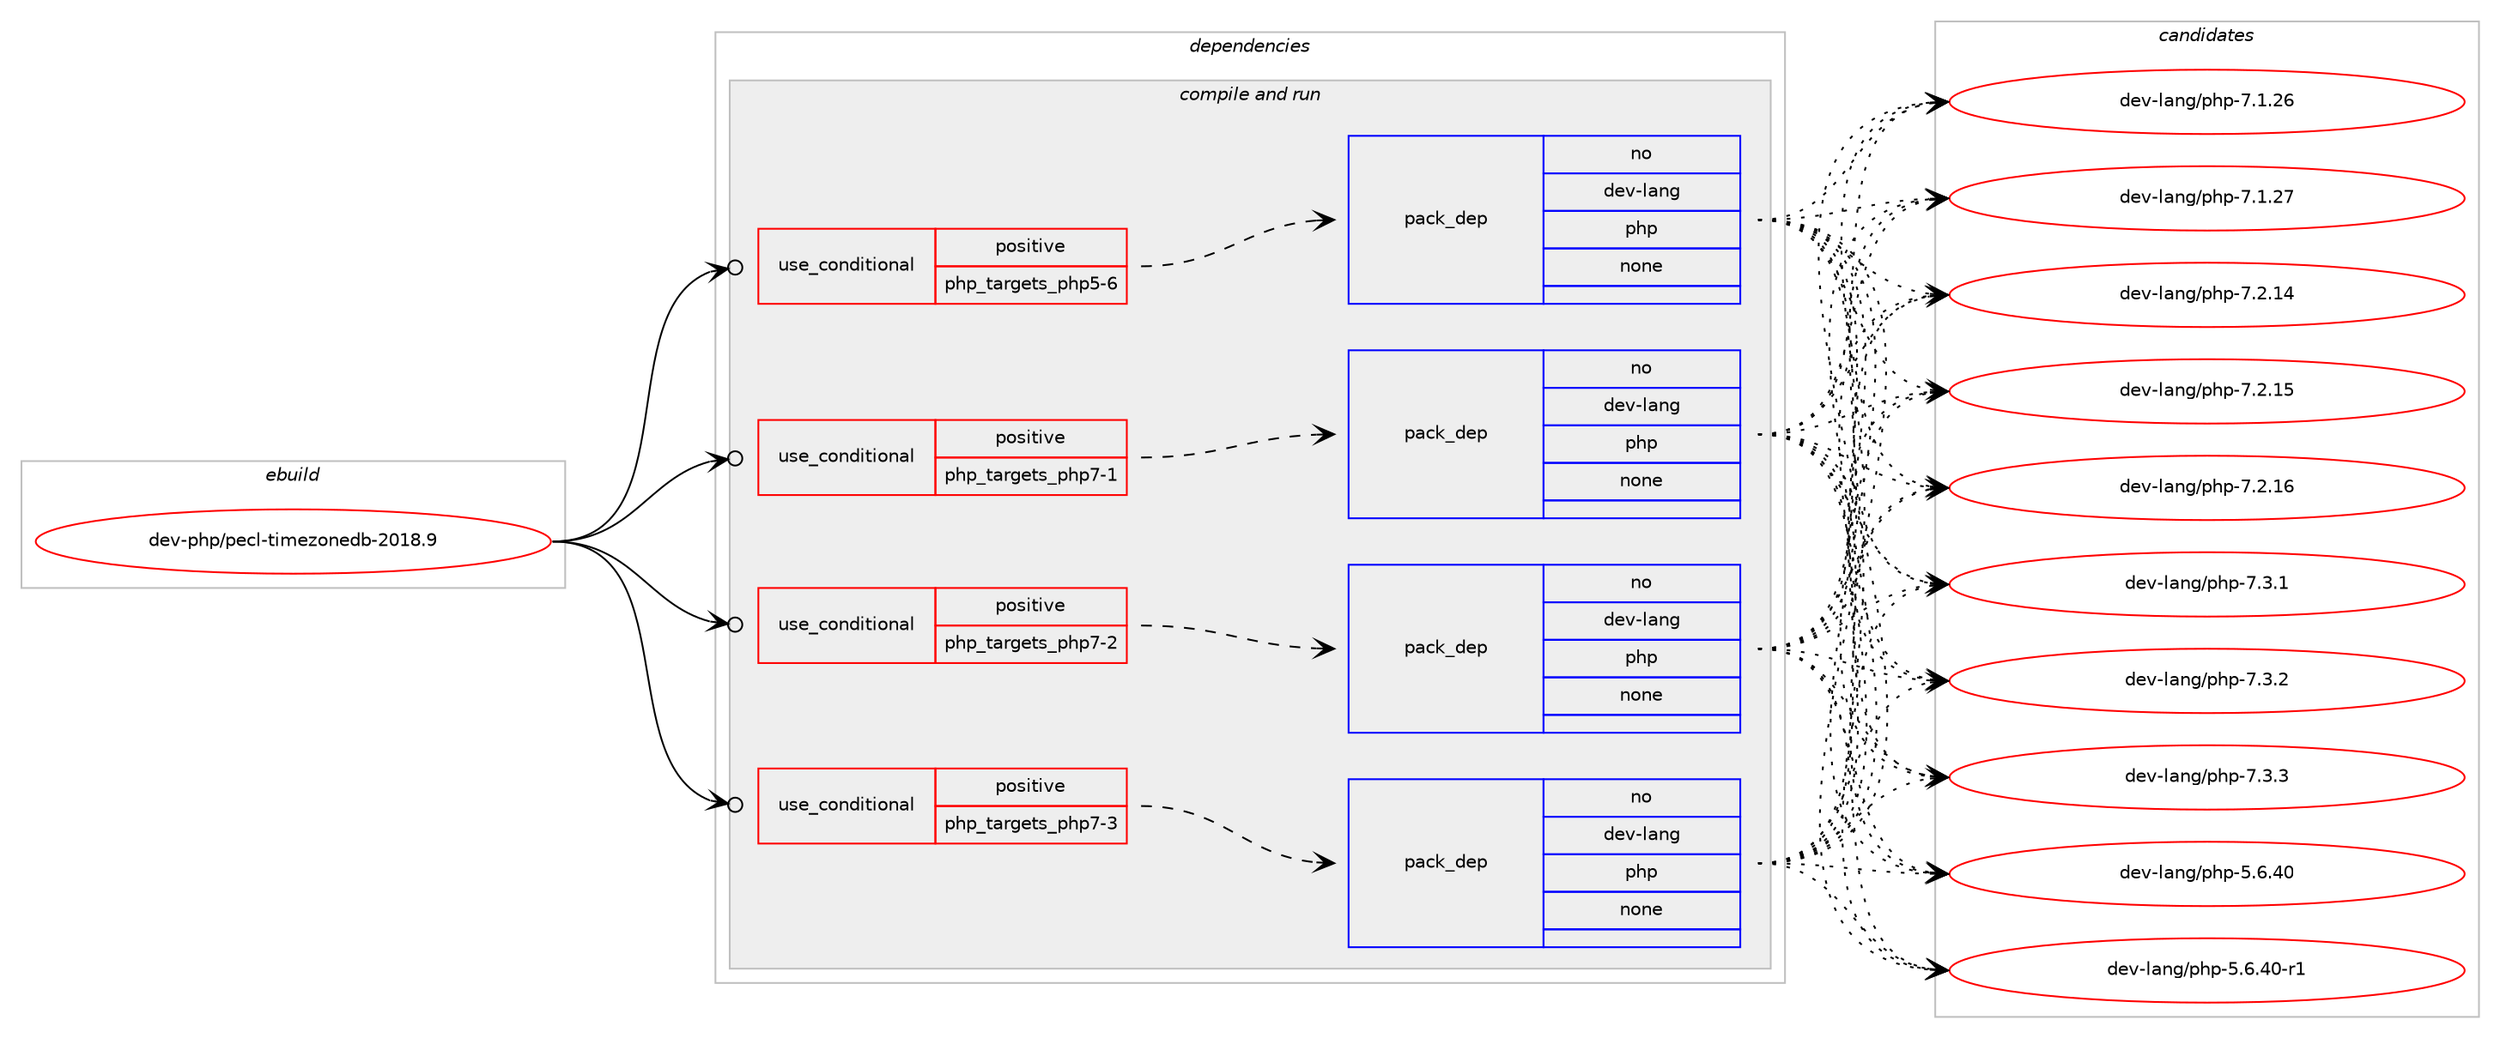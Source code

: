 digraph prolog {

# *************
# Graph options
# *************

newrank=true;
concentrate=true;
compound=true;
graph [rankdir=LR,fontname=Helvetica,fontsize=10,ranksep=1.5];#, ranksep=2.5, nodesep=0.2];
edge  [arrowhead=vee];
node  [fontname=Helvetica,fontsize=10];

# **********
# The ebuild
# **********

subgraph cluster_leftcol {
color=gray;
rank=same;
label=<<i>ebuild</i>>;
id [label="dev-php/pecl-timezonedb-2018.9", color=red, width=4, href="../dev-php/pecl-timezonedb-2018.9.svg"];
}

# ****************
# The dependencies
# ****************

subgraph cluster_midcol {
color=gray;
label=<<i>dependencies</i>>;
subgraph cluster_compile {
fillcolor="#eeeeee";
style=filled;
label=<<i>compile</i>>;
}
subgraph cluster_compileandrun {
fillcolor="#eeeeee";
style=filled;
label=<<i>compile and run</i>>;
subgraph cond369966 {
dependency1395492 [label=<<TABLE BORDER="0" CELLBORDER="1" CELLSPACING="0" CELLPADDING="4"><TR><TD ROWSPAN="3" CELLPADDING="10">use_conditional</TD></TR><TR><TD>positive</TD></TR><TR><TD>php_targets_php5-6</TD></TR></TABLE>>, shape=none, color=red];
subgraph pack1002332 {
dependency1395493 [label=<<TABLE BORDER="0" CELLBORDER="1" CELLSPACING="0" CELLPADDING="4" WIDTH="220"><TR><TD ROWSPAN="6" CELLPADDING="30">pack_dep</TD></TR><TR><TD WIDTH="110">no</TD></TR><TR><TD>dev-lang</TD></TR><TR><TD>php</TD></TR><TR><TD>none</TD></TR><TR><TD></TD></TR></TABLE>>, shape=none, color=blue];
}
dependency1395492:e -> dependency1395493:w [weight=20,style="dashed",arrowhead="vee"];
}
id:e -> dependency1395492:w [weight=20,style="solid",arrowhead="odotvee"];
subgraph cond369967 {
dependency1395494 [label=<<TABLE BORDER="0" CELLBORDER="1" CELLSPACING="0" CELLPADDING="4"><TR><TD ROWSPAN="3" CELLPADDING="10">use_conditional</TD></TR><TR><TD>positive</TD></TR><TR><TD>php_targets_php7-1</TD></TR></TABLE>>, shape=none, color=red];
subgraph pack1002333 {
dependency1395495 [label=<<TABLE BORDER="0" CELLBORDER="1" CELLSPACING="0" CELLPADDING="4" WIDTH="220"><TR><TD ROWSPAN="6" CELLPADDING="30">pack_dep</TD></TR><TR><TD WIDTH="110">no</TD></TR><TR><TD>dev-lang</TD></TR><TR><TD>php</TD></TR><TR><TD>none</TD></TR><TR><TD></TD></TR></TABLE>>, shape=none, color=blue];
}
dependency1395494:e -> dependency1395495:w [weight=20,style="dashed",arrowhead="vee"];
}
id:e -> dependency1395494:w [weight=20,style="solid",arrowhead="odotvee"];
subgraph cond369968 {
dependency1395496 [label=<<TABLE BORDER="0" CELLBORDER="1" CELLSPACING="0" CELLPADDING="4"><TR><TD ROWSPAN="3" CELLPADDING="10">use_conditional</TD></TR><TR><TD>positive</TD></TR><TR><TD>php_targets_php7-2</TD></TR></TABLE>>, shape=none, color=red];
subgraph pack1002334 {
dependency1395497 [label=<<TABLE BORDER="0" CELLBORDER="1" CELLSPACING="0" CELLPADDING="4" WIDTH="220"><TR><TD ROWSPAN="6" CELLPADDING="30">pack_dep</TD></TR><TR><TD WIDTH="110">no</TD></TR><TR><TD>dev-lang</TD></TR><TR><TD>php</TD></TR><TR><TD>none</TD></TR><TR><TD></TD></TR></TABLE>>, shape=none, color=blue];
}
dependency1395496:e -> dependency1395497:w [weight=20,style="dashed",arrowhead="vee"];
}
id:e -> dependency1395496:w [weight=20,style="solid",arrowhead="odotvee"];
subgraph cond369969 {
dependency1395498 [label=<<TABLE BORDER="0" CELLBORDER="1" CELLSPACING="0" CELLPADDING="4"><TR><TD ROWSPAN="3" CELLPADDING="10">use_conditional</TD></TR><TR><TD>positive</TD></TR><TR><TD>php_targets_php7-3</TD></TR></TABLE>>, shape=none, color=red];
subgraph pack1002335 {
dependency1395499 [label=<<TABLE BORDER="0" CELLBORDER="1" CELLSPACING="0" CELLPADDING="4" WIDTH="220"><TR><TD ROWSPAN="6" CELLPADDING="30">pack_dep</TD></TR><TR><TD WIDTH="110">no</TD></TR><TR><TD>dev-lang</TD></TR><TR><TD>php</TD></TR><TR><TD>none</TD></TR><TR><TD></TD></TR></TABLE>>, shape=none, color=blue];
}
dependency1395498:e -> dependency1395499:w [weight=20,style="dashed",arrowhead="vee"];
}
id:e -> dependency1395498:w [weight=20,style="solid",arrowhead="odotvee"];
}
subgraph cluster_run {
fillcolor="#eeeeee";
style=filled;
label=<<i>run</i>>;
}
}

# **************
# The candidates
# **************

subgraph cluster_choices {
rank=same;
color=gray;
label=<<i>candidates</i>>;

subgraph choice1002332 {
color=black;
nodesep=1;
choice10010111845108971101034711210411245534654465248 [label="dev-lang/php-5.6.40", color=red, width=4,href="../dev-lang/php-5.6.40.svg"];
choice100101118451089711010347112104112455346544652484511449 [label="dev-lang/php-5.6.40-r1", color=red, width=4,href="../dev-lang/php-5.6.40-r1.svg"];
choice10010111845108971101034711210411245554649465054 [label="dev-lang/php-7.1.26", color=red, width=4,href="../dev-lang/php-7.1.26.svg"];
choice10010111845108971101034711210411245554649465055 [label="dev-lang/php-7.1.27", color=red, width=4,href="../dev-lang/php-7.1.27.svg"];
choice10010111845108971101034711210411245554650464952 [label="dev-lang/php-7.2.14", color=red, width=4,href="../dev-lang/php-7.2.14.svg"];
choice10010111845108971101034711210411245554650464953 [label="dev-lang/php-7.2.15", color=red, width=4,href="../dev-lang/php-7.2.15.svg"];
choice10010111845108971101034711210411245554650464954 [label="dev-lang/php-7.2.16", color=red, width=4,href="../dev-lang/php-7.2.16.svg"];
choice100101118451089711010347112104112455546514649 [label="dev-lang/php-7.3.1", color=red, width=4,href="../dev-lang/php-7.3.1.svg"];
choice100101118451089711010347112104112455546514650 [label="dev-lang/php-7.3.2", color=red, width=4,href="../dev-lang/php-7.3.2.svg"];
choice100101118451089711010347112104112455546514651 [label="dev-lang/php-7.3.3", color=red, width=4,href="../dev-lang/php-7.3.3.svg"];
dependency1395493:e -> choice10010111845108971101034711210411245534654465248:w [style=dotted,weight="100"];
dependency1395493:e -> choice100101118451089711010347112104112455346544652484511449:w [style=dotted,weight="100"];
dependency1395493:e -> choice10010111845108971101034711210411245554649465054:w [style=dotted,weight="100"];
dependency1395493:e -> choice10010111845108971101034711210411245554649465055:w [style=dotted,weight="100"];
dependency1395493:e -> choice10010111845108971101034711210411245554650464952:w [style=dotted,weight="100"];
dependency1395493:e -> choice10010111845108971101034711210411245554650464953:w [style=dotted,weight="100"];
dependency1395493:e -> choice10010111845108971101034711210411245554650464954:w [style=dotted,weight="100"];
dependency1395493:e -> choice100101118451089711010347112104112455546514649:w [style=dotted,weight="100"];
dependency1395493:e -> choice100101118451089711010347112104112455546514650:w [style=dotted,weight="100"];
dependency1395493:e -> choice100101118451089711010347112104112455546514651:w [style=dotted,weight="100"];
}
subgraph choice1002333 {
color=black;
nodesep=1;
choice10010111845108971101034711210411245534654465248 [label="dev-lang/php-5.6.40", color=red, width=4,href="../dev-lang/php-5.6.40.svg"];
choice100101118451089711010347112104112455346544652484511449 [label="dev-lang/php-5.6.40-r1", color=red, width=4,href="../dev-lang/php-5.6.40-r1.svg"];
choice10010111845108971101034711210411245554649465054 [label="dev-lang/php-7.1.26", color=red, width=4,href="../dev-lang/php-7.1.26.svg"];
choice10010111845108971101034711210411245554649465055 [label="dev-lang/php-7.1.27", color=red, width=4,href="../dev-lang/php-7.1.27.svg"];
choice10010111845108971101034711210411245554650464952 [label="dev-lang/php-7.2.14", color=red, width=4,href="../dev-lang/php-7.2.14.svg"];
choice10010111845108971101034711210411245554650464953 [label="dev-lang/php-7.2.15", color=red, width=4,href="../dev-lang/php-7.2.15.svg"];
choice10010111845108971101034711210411245554650464954 [label="dev-lang/php-7.2.16", color=red, width=4,href="../dev-lang/php-7.2.16.svg"];
choice100101118451089711010347112104112455546514649 [label="dev-lang/php-7.3.1", color=red, width=4,href="../dev-lang/php-7.3.1.svg"];
choice100101118451089711010347112104112455546514650 [label="dev-lang/php-7.3.2", color=red, width=4,href="../dev-lang/php-7.3.2.svg"];
choice100101118451089711010347112104112455546514651 [label="dev-lang/php-7.3.3", color=red, width=4,href="../dev-lang/php-7.3.3.svg"];
dependency1395495:e -> choice10010111845108971101034711210411245534654465248:w [style=dotted,weight="100"];
dependency1395495:e -> choice100101118451089711010347112104112455346544652484511449:w [style=dotted,weight="100"];
dependency1395495:e -> choice10010111845108971101034711210411245554649465054:w [style=dotted,weight="100"];
dependency1395495:e -> choice10010111845108971101034711210411245554649465055:w [style=dotted,weight="100"];
dependency1395495:e -> choice10010111845108971101034711210411245554650464952:w [style=dotted,weight="100"];
dependency1395495:e -> choice10010111845108971101034711210411245554650464953:w [style=dotted,weight="100"];
dependency1395495:e -> choice10010111845108971101034711210411245554650464954:w [style=dotted,weight="100"];
dependency1395495:e -> choice100101118451089711010347112104112455546514649:w [style=dotted,weight="100"];
dependency1395495:e -> choice100101118451089711010347112104112455546514650:w [style=dotted,weight="100"];
dependency1395495:e -> choice100101118451089711010347112104112455546514651:w [style=dotted,weight="100"];
}
subgraph choice1002334 {
color=black;
nodesep=1;
choice10010111845108971101034711210411245534654465248 [label="dev-lang/php-5.6.40", color=red, width=4,href="../dev-lang/php-5.6.40.svg"];
choice100101118451089711010347112104112455346544652484511449 [label="dev-lang/php-5.6.40-r1", color=red, width=4,href="../dev-lang/php-5.6.40-r1.svg"];
choice10010111845108971101034711210411245554649465054 [label="dev-lang/php-7.1.26", color=red, width=4,href="../dev-lang/php-7.1.26.svg"];
choice10010111845108971101034711210411245554649465055 [label="dev-lang/php-7.1.27", color=red, width=4,href="../dev-lang/php-7.1.27.svg"];
choice10010111845108971101034711210411245554650464952 [label="dev-lang/php-7.2.14", color=red, width=4,href="../dev-lang/php-7.2.14.svg"];
choice10010111845108971101034711210411245554650464953 [label="dev-lang/php-7.2.15", color=red, width=4,href="../dev-lang/php-7.2.15.svg"];
choice10010111845108971101034711210411245554650464954 [label="dev-lang/php-7.2.16", color=red, width=4,href="../dev-lang/php-7.2.16.svg"];
choice100101118451089711010347112104112455546514649 [label="dev-lang/php-7.3.1", color=red, width=4,href="../dev-lang/php-7.3.1.svg"];
choice100101118451089711010347112104112455546514650 [label="dev-lang/php-7.3.2", color=red, width=4,href="../dev-lang/php-7.3.2.svg"];
choice100101118451089711010347112104112455546514651 [label="dev-lang/php-7.3.3", color=red, width=4,href="../dev-lang/php-7.3.3.svg"];
dependency1395497:e -> choice10010111845108971101034711210411245534654465248:w [style=dotted,weight="100"];
dependency1395497:e -> choice100101118451089711010347112104112455346544652484511449:w [style=dotted,weight="100"];
dependency1395497:e -> choice10010111845108971101034711210411245554649465054:w [style=dotted,weight="100"];
dependency1395497:e -> choice10010111845108971101034711210411245554649465055:w [style=dotted,weight="100"];
dependency1395497:e -> choice10010111845108971101034711210411245554650464952:w [style=dotted,weight="100"];
dependency1395497:e -> choice10010111845108971101034711210411245554650464953:w [style=dotted,weight="100"];
dependency1395497:e -> choice10010111845108971101034711210411245554650464954:w [style=dotted,weight="100"];
dependency1395497:e -> choice100101118451089711010347112104112455546514649:w [style=dotted,weight="100"];
dependency1395497:e -> choice100101118451089711010347112104112455546514650:w [style=dotted,weight="100"];
dependency1395497:e -> choice100101118451089711010347112104112455546514651:w [style=dotted,weight="100"];
}
subgraph choice1002335 {
color=black;
nodesep=1;
choice10010111845108971101034711210411245534654465248 [label="dev-lang/php-5.6.40", color=red, width=4,href="../dev-lang/php-5.6.40.svg"];
choice100101118451089711010347112104112455346544652484511449 [label="dev-lang/php-5.6.40-r1", color=red, width=4,href="../dev-lang/php-5.6.40-r1.svg"];
choice10010111845108971101034711210411245554649465054 [label="dev-lang/php-7.1.26", color=red, width=4,href="../dev-lang/php-7.1.26.svg"];
choice10010111845108971101034711210411245554649465055 [label="dev-lang/php-7.1.27", color=red, width=4,href="../dev-lang/php-7.1.27.svg"];
choice10010111845108971101034711210411245554650464952 [label="dev-lang/php-7.2.14", color=red, width=4,href="../dev-lang/php-7.2.14.svg"];
choice10010111845108971101034711210411245554650464953 [label="dev-lang/php-7.2.15", color=red, width=4,href="../dev-lang/php-7.2.15.svg"];
choice10010111845108971101034711210411245554650464954 [label="dev-lang/php-7.2.16", color=red, width=4,href="../dev-lang/php-7.2.16.svg"];
choice100101118451089711010347112104112455546514649 [label="dev-lang/php-7.3.1", color=red, width=4,href="../dev-lang/php-7.3.1.svg"];
choice100101118451089711010347112104112455546514650 [label="dev-lang/php-7.3.2", color=red, width=4,href="../dev-lang/php-7.3.2.svg"];
choice100101118451089711010347112104112455546514651 [label="dev-lang/php-7.3.3", color=red, width=4,href="../dev-lang/php-7.3.3.svg"];
dependency1395499:e -> choice10010111845108971101034711210411245534654465248:w [style=dotted,weight="100"];
dependency1395499:e -> choice100101118451089711010347112104112455346544652484511449:w [style=dotted,weight="100"];
dependency1395499:e -> choice10010111845108971101034711210411245554649465054:w [style=dotted,weight="100"];
dependency1395499:e -> choice10010111845108971101034711210411245554649465055:w [style=dotted,weight="100"];
dependency1395499:e -> choice10010111845108971101034711210411245554650464952:w [style=dotted,weight="100"];
dependency1395499:e -> choice10010111845108971101034711210411245554650464953:w [style=dotted,weight="100"];
dependency1395499:e -> choice10010111845108971101034711210411245554650464954:w [style=dotted,weight="100"];
dependency1395499:e -> choice100101118451089711010347112104112455546514649:w [style=dotted,weight="100"];
dependency1395499:e -> choice100101118451089711010347112104112455546514650:w [style=dotted,weight="100"];
dependency1395499:e -> choice100101118451089711010347112104112455546514651:w [style=dotted,weight="100"];
}
}

}
